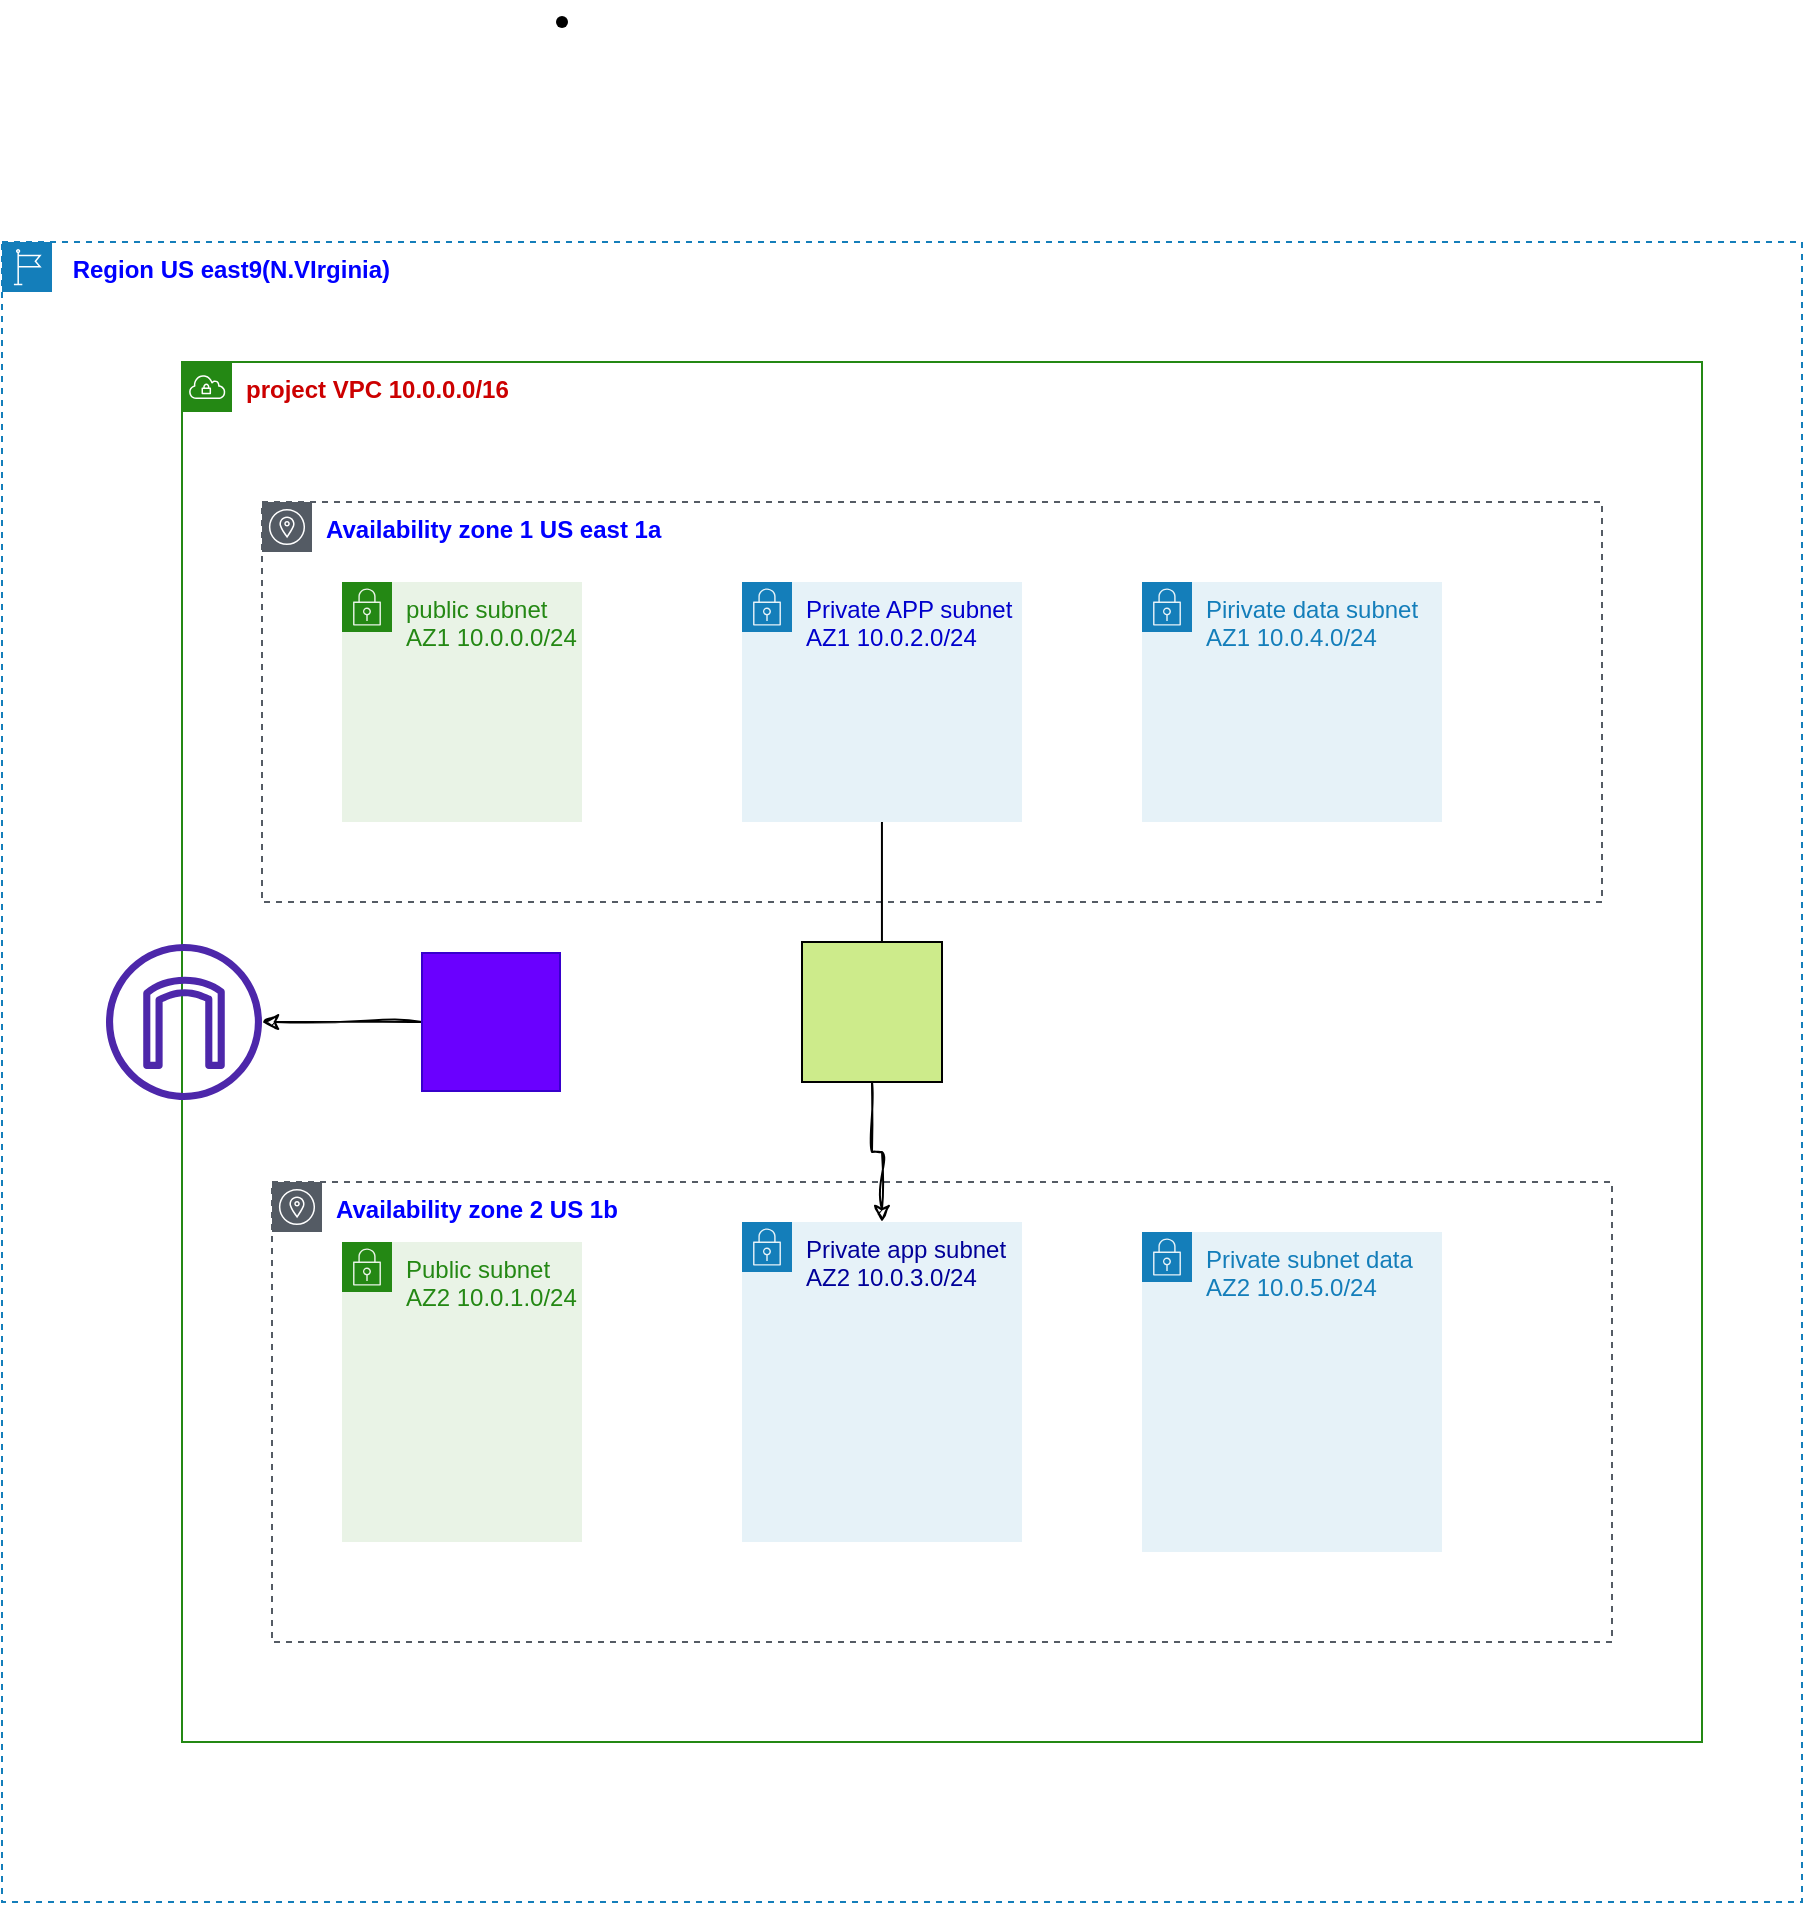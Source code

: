 <mxfile version="21.1.2" type="device">
  <diagram name="Page-1" id="UrdrbFP-E4fYHs-XAJP5">
    <mxGraphModel dx="1464" dy="3064" grid="1" gridSize="10" guides="1" tooltips="1" connect="1" arrows="1" fold="1" page="1" pageScale="1" pageWidth="850" pageHeight="1100" math="0" shadow="0">
      <root>
        <mxCell id="0" />
        <mxCell id="1" parent="0" />
        <mxCell id="xefJ0vUl-kySd5qUg40C-1" value="&lt;b style=&quot;&quot;&gt;&lt;font color=&quot;#0000ff&quot;&gt;&amp;nbsp;Region US east9(N.VIrginia)&lt;/font&gt;&lt;/b&gt;" style="points=[[0,0],[0.25,0],[0.5,0],[0.75,0],[1,0],[1,0.25],[1,0.5],[1,0.75],[1,1],[0.75,1],[0.5,1],[0.25,1],[0,1],[0,0.75],[0,0.5],[0,0.25]];outlineConnect=0;gradientColor=none;html=1;whiteSpace=wrap;fontSize=12;fontStyle=0;container=1;pointerEvents=0;collapsible=0;recursiveResize=0;shape=mxgraph.aws4.group;grIcon=mxgraph.aws4.group_region;strokeColor=#147EBA;fillColor=none;verticalAlign=top;align=left;spacingLeft=30;fontColor=#147EBA;dashed=1;movable=1;resizable=1;rotatable=1;deletable=1;editable=1;locked=0;connectable=1;" parent="1" vertex="1">
          <mxGeometry x="120" y="-1110" width="900" height="830" as="geometry" />
        </mxCell>
        <mxCell id="HFCApeW-xEKFulRT1dY0-1" value="&lt;b&gt;&lt;font color=&quot;#cc0000&quot;&gt;project VPC 10.0.0.0/16&lt;/font&gt;&lt;/b&gt;" style="points=[[0,0],[0.25,0],[0.5,0],[0.75,0],[1,0],[1,0.25],[1,0.5],[1,0.75],[1,1],[0.75,1],[0.5,1],[0.25,1],[0,1],[0,0.75],[0,0.5],[0,0.25]];outlineConnect=0;gradientColor=none;html=1;whiteSpace=wrap;fontSize=12;fontStyle=0;container=1;pointerEvents=0;collapsible=0;recursiveResize=0;shape=mxgraph.aws4.group;grIcon=mxgraph.aws4.group_vpc;strokeColor=#248814;fillColor=none;verticalAlign=top;align=left;spacingLeft=30;fontColor=#AAB7B8;" parent="xefJ0vUl-kySd5qUg40C-1" vertex="1">
          <mxGeometry x="90" y="60" width="760" height="690" as="geometry" />
        </mxCell>
        <mxCell id="HFCApeW-xEKFulRT1dY0-2" value="&lt;b&gt;&lt;font color=&quot;#0000ff&quot;&gt;Availability zone 1 US east 1a&lt;/font&gt;&lt;/b&gt;" style="sketch=0;outlineConnect=0;gradientColor=none;html=1;whiteSpace=wrap;fontSize=12;fontStyle=0;shape=mxgraph.aws4.group;grIcon=mxgraph.aws4.group_availability_zone;strokeColor=#545B64;fillColor=none;verticalAlign=top;align=left;spacingLeft=30;fontColor=#545B64;dashed=1;movable=0;resizable=0;rotatable=0;deletable=0;editable=0;locked=1;connectable=0;" parent="HFCApeW-xEKFulRT1dY0-1" vertex="1">
          <mxGeometry x="40" y="70" width="670" height="200" as="geometry" />
        </mxCell>
        <mxCell id="HFCApeW-xEKFulRT1dY0-3" value="&lt;b&gt;&lt;font color=&quot;#0000ff&quot;&gt;Availability zone 2 US 1b&lt;/font&gt;&lt;/b&gt;" style="sketch=0;outlineConnect=0;gradientColor=none;html=1;whiteSpace=wrap;fontSize=12;fontStyle=0;shape=mxgraph.aws4.group;grIcon=mxgraph.aws4.group_availability_zone;strokeColor=#545B64;fillColor=none;verticalAlign=top;align=left;spacingLeft=30;fontColor=#545B64;dashed=1;" parent="HFCApeW-xEKFulRT1dY0-1" vertex="1">
          <mxGeometry x="45" y="410" width="670" height="230" as="geometry" />
        </mxCell>
        <mxCell id="HFCApeW-xEKFulRT1dY0-4" value="public subnet AZ1 10.0.0.0/24" style="points=[[0,0],[0.25,0],[0.5,0],[0.75,0],[1,0],[1,0.25],[1,0.5],[1,0.75],[1,1],[0.75,1],[0.5,1],[0.25,1],[0,1],[0,0.75],[0,0.5],[0,0.25]];outlineConnect=0;gradientColor=none;html=1;whiteSpace=wrap;fontSize=12;fontStyle=0;container=1;pointerEvents=0;collapsible=0;recursiveResize=0;shape=mxgraph.aws4.group;grIcon=mxgraph.aws4.group_security_group;grStroke=0;strokeColor=#248814;fillColor=#E9F3E6;verticalAlign=top;align=left;spacingLeft=30;fontColor=#248814;dashed=0;" parent="HFCApeW-xEKFulRT1dY0-1" vertex="1">
          <mxGeometry x="80" y="110" width="120" height="120" as="geometry" />
        </mxCell>
        <mxCell id="HFCApeW-xEKFulRT1dY0-5" value="Public subnet AZ2 10.0.1.0/24" style="points=[[0,0],[0.25,0],[0.5,0],[0.75,0],[1,0],[1,0.25],[1,0.5],[1,0.75],[1,1],[0.75,1],[0.5,1],[0.25,1],[0,1],[0,0.75],[0,0.5],[0,0.25]];outlineConnect=0;gradientColor=none;html=1;whiteSpace=wrap;fontSize=12;fontStyle=0;container=1;pointerEvents=0;collapsible=0;recursiveResize=0;shape=mxgraph.aws4.group;grIcon=mxgraph.aws4.group_security_group;grStroke=0;strokeColor=#248814;fillColor=#E9F3E6;verticalAlign=top;align=left;spacingLeft=30;fontColor=#248814;dashed=0;" parent="HFCApeW-xEKFulRT1dY0-1" vertex="1">
          <mxGeometry x="80" y="440" width="120" height="150" as="geometry" />
        </mxCell>
        <mxCell id="HFCApeW-xEKFulRT1dY0-29" style="edgeStyle=none;rounded=0;orthogonalLoop=1;jettySize=auto;html=1;entryX=0.571;entryY=0.143;entryDx=0;entryDy=0;entryPerimeter=0;" parent="HFCApeW-xEKFulRT1dY0-1" source="HFCApeW-xEKFulRT1dY0-6" target="HFCApeW-xEKFulRT1dY0-12" edge="1">
          <mxGeometry relative="1" as="geometry" />
        </mxCell>
        <mxCell id="HFCApeW-xEKFulRT1dY0-6" value="&lt;font color=&quot;#0000cc&quot;&gt;Private APP subnet AZ1 10.0.2.0/24&lt;/font&gt;" style="points=[[0,0],[0.25,0],[0.5,0],[0.75,0],[1,0],[1,0.25],[1,0.5],[1,0.75],[1,1],[0.75,1],[0.5,1],[0.25,1],[0,1],[0,0.75],[0,0.5],[0,0.25]];outlineConnect=0;gradientColor=none;html=1;whiteSpace=wrap;fontSize=12;fontStyle=0;container=1;pointerEvents=0;collapsible=0;recursiveResize=0;shape=mxgraph.aws4.group;grIcon=mxgraph.aws4.group_security_group;grStroke=0;strokeColor=#147EBA;fillColor=#E6F2F8;verticalAlign=top;align=left;spacingLeft=30;fontColor=#147EBA;dashed=0;" parent="HFCApeW-xEKFulRT1dY0-1" vertex="1">
          <mxGeometry x="280" y="110" width="140" height="120" as="geometry" />
        </mxCell>
        <mxCell id="HFCApeW-xEKFulRT1dY0-7" value="Pirivate data subnet AZ1 10.0.4.0/24" style="points=[[0,0],[0.25,0],[0.5,0],[0.75,0],[1,0],[1,0.25],[1,0.5],[1,0.75],[1,1],[0.75,1],[0.5,1],[0.25,1],[0,1],[0,0.75],[0,0.5],[0,0.25]];outlineConnect=0;gradientColor=none;html=1;whiteSpace=wrap;fontSize=12;fontStyle=0;container=1;pointerEvents=0;collapsible=0;recursiveResize=0;shape=mxgraph.aws4.group;grIcon=mxgraph.aws4.group_security_group;grStroke=0;strokeColor=#147EBA;fillColor=#E6F2F8;verticalAlign=top;align=left;spacingLeft=30;fontColor=#147EBA;dashed=0;" parent="HFCApeW-xEKFulRT1dY0-1" vertex="1">
          <mxGeometry x="480" y="110" width="150" height="120" as="geometry" />
        </mxCell>
        <mxCell id="HFCApeW-xEKFulRT1dY0-8" value="&lt;font color=&quot;#000099&quot;&gt;Private app subnet AZ2 10.0.3.0/24&lt;/font&gt;" style="points=[[0,0],[0.25,0],[0.5,0],[0.75,0],[1,0],[1,0.25],[1,0.5],[1,0.75],[1,1],[0.75,1],[0.5,1],[0.25,1],[0,1],[0,0.75],[0,0.5],[0,0.25]];outlineConnect=0;gradientColor=none;html=1;whiteSpace=wrap;fontSize=12;fontStyle=0;container=1;pointerEvents=0;collapsible=0;recursiveResize=0;shape=mxgraph.aws4.group;grIcon=mxgraph.aws4.group_security_group;grStroke=0;strokeColor=#147EBA;fillColor=#E6F2F8;verticalAlign=top;align=left;spacingLeft=30;fontColor=#147EBA;dashed=0;" parent="HFCApeW-xEKFulRT1dY0-1" vertex="1">
          <mxGeometry x="280" y="430" width="140" height="160" as="geometry" />
        </mxCell>
        <mxCell id="HFCApeW-xEKFulRT1dY0-9" value="Private subnet data AZ2 10.0.5.0/24" style="points=[[0,0],[0.25,0],[0.5,0],[0.75,0],[1,0],[1,0.25],[1,0.5],[1,0.75],[1,1],[0.75,1],[0.5,1],[0.25,1],[0,1],[0,0.75],[0,0.5],[0,0.25]];outlineConnect=0;gradientColor=none;html=1;whiteSpace=wrap;fontSize=12;fontStyle=0;container=1;pointerEvents=0;collapsible=0;recursiveResize=0;shape=mxgraph.aws4.group;grIcon=mxgraph.aws4.group_security_group;grStroke=0;strokeColor=#147EBA;fillColor=#E6F2F8;verticalAlign=top;align=left;spacingLeft=30;fontColor=#147EBA;dashed=0;" parent="HFCApeW-xEKFulRT1dY0-1" vertex="1">
          <mxGeometry x="480" y="435" width="150" height="160" as="geometry" />
        </mxCell>
        <mxCell id="HFCApeW-xEKFulRT1dY0-10" value="" style="sketch=0;outlineConnect=0;fontColor=#232F3E;gradientColor=none;fillColor=#4D27AA;strokeColor=none;dashed=0;verticalLabelPosition=bottom;verticalAlign=top;align=center;html=1;fontSize=12;fontStyle=0;aspect=fixed;pointerEvents=1;shape=mxgraph.aws4.internet_gateway;" parent="HFCApeW-xEKFulRT1dY0-1" vertex="1">
          <mxGeometry x="-38" y="291" width="78" height="78" as="geometry" />
        </mxCell>
        <mxCell id="HFCApeW-xEKFulRT1dY0-49" value="" style="edgeStyle=none;rounded=0;sketch=1;hachureGap=4;jiggle=2;curveFitting=1;orthogonalLoop=1;jettySize=auto;html=1;fontFamily=Architects Daughter;fontSource=https%3A%2F%2Ffonts.googleapis.com%2Fcss%3Ffamily%3DArchitects%2BDaughter;fontSize=16;" parent="HFCApeW-xEKFulRT1dY0-1" source="HFCApeW-xEKFulRT1dY0-11" target="HFCApeW-xEKFulRT1dY0-10" edge="1">
          <mxGeometry relative="1" as="geometry" />
        </mxCell>
        <mxCell id="HFCApeW-xEKFulRT1dY0-11" value="" style="whiteSpace=wrap;html=1;aspect=fixed;fillColor=#6a00ff;strokeColor=#3700CC;fontColor=#ffffff;" parent="HFCApeW-xEKFulRT1dY0-1" vertex="1">
          <mxGeometry x="120" y="295.5" width="69" height="69" as="geometry" />
        </mxCell>
        <mxCell id="S6pzZZzFYvkRR7KDU0X5-4" style="edgeStyle=orthogonalEdgeStyle;rounded=0;sketch=1;hachureGap=4;jiggle=2;curveFitting=1;orthogonalLoop=1;jettySize=auto;html=1;fontFamily=Architects Daughter;fontSource=https%3A%2F%2Ffonts.googleapis.com%2Fcss%3Ffamily%3DArchitects%2BDaughter;fontSize=16;" edge="1" parent="HFCApeW-xEKFulRT1dY0-1" source="HFCApeW-xEKFulRT1dY0-12" target="HFCApeW-xEKFulRT1dY0-8">
          <mxGeometry relative="1" as="geometry" />
        </mxCell>
        <mxCell id="HFCApeW-xEKFulRT1dY0-12" value="" style="whiteSpace=wrap;html=1;aspect=fixed;fillColor=#cdeb8b;strokeColor=default;" parent="HFCApeW-xEKFulRT1dY0-1" vertex="1">
          <mxGeometry x="310" y="290" width="70" height="70" as="geometry" />
        </mxCell>
        <mxCell id="HFCApeW-xEKFulRT1dY0-22" style="edgeStyle=none;rounded=0;orthogonalLoop=1;jettySize=auto;html=1;entryX=0.5;entryY=1;entryDx=0;entryDy=0;" parent="HFCApeW-xEKFulRT1dY0-1" source="HFCApeW-xEKFulRT1dY0-12" target="HFCApeW-xEKFulRT1dY0-12" edge="1">
          <mxGeometry relative="1" as="geometry" />
        </mxCell>
        <mxCell id="HFCApeW-xEKFulRT1dY0-48" style="edgeStyle=none;rounded=0;sketch=1;hachureGap=4;jiggle=2;curveFitting=1;orthogonalLoop=1;jettySize=auto;html=1;fontFamily=Architects Daughter;fontSource=https%3A%2F%2Ffonts.googleapis.com%2Fcss%3Ffamily%3DArchitects%2BDaughter;fontSize=16;entryX=0.45;entryY=1;entryDx=0;entryDy=0;entryPerimeter=0;" parent="1" source="HFCApeW-xEKFulRT1dY0-47" target="HFCApeW-xEKFulRT1dY0-47" edge="1">
          <mxGeometry relative="1" as="geometry">
            <mxPoint x="410" y="-1150" as="targetPoint" />
          </mxGeometry>
        </mxCell>
        <mxCell id="HFCApeW-xEKFulRT1dY0-47" value="" style="shape=waypoint;sketch=0;size=6;pointerEvents=1;points=[];fillColor=none;resizable=0;rotatable=0;perimeter=centerPerimeter;snapToPoint=1;hachureGap=4;jiggle=2;curveFitting=1;fontFamily=Architects Daughter;fontSource=https%3A%2F%2Ffonts.googleapis.com%2Fcss%3Ffamily%3DArchitects%2BDaughter;fontSize=20;" parent="1" vertex="1">
          <mxGeometry x="390" y="-1230" width="20" height="20" as="geometry" />
        </mxCell>
      </root>
    </mxGraphModel>
  </diagram>
</mxfile>
